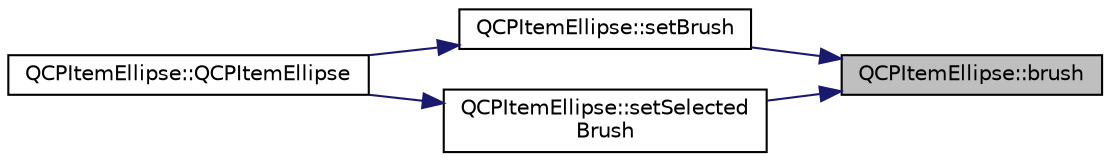 digraph "QCPItemEllipse::brush"
{
 // LATEX_PDF_SIZE
  edge [fontname="Helvetica",fontsize="10",labelfontname="Helvetica",labelfontsize="10"];
  node [fontname="Helvetica",fontsize="10",shape=record];
  rankdir="RL";
  Node1 [label="QCPItemEllipse::brush",height=0.2,width=0.4,color="black", fillcolor="grey75", style="filled", fontcolor="black",tooltip=" "];
  Node1 -> Node2 [dir="back",color="midnightblue",fontsize="10",style="solid",fontname="Helvetica"];
  Node2 [label="QCPItemEllipse::setBrush",height=0.2,width=0.4,color="black", fillcolor="white", style="filled",URL="$classQCPItemEllipse.html#a49fc74e6965834e873d027d026def798",tooltip=" "];
  Node2 -> Node3 [dir="back",color="midnightblue",fontsize="10",style="solid",fontname="Helvetica"];
  Node3 [label="QCPItemEllipse::QCPItemEllipse",height=0.2,width=0.4,color="black", fillcolor="white", style="filled",URL="$classQCPItemEllipse.html#a759b77ef002515eba0263b5447ecb3fb",tooltip=" "];
  Node1 -> Node4 [dir="back",color="midnightblue",fontsize="10",style="solid",fontname="Helvetica"];
  Node4 [label="QCPItemEllipse::setSelected\lBrush",height=0.2,width=0.4,color="black", fillcolor="white", style="filled",URL="$classQCPItemEllipse.html#a9693501cfaa43a099655c75bed0dab3f",tooltip=" "];
  Node4 -> Node3 [dir="back",color="midnightblue",fontsize="10",style="solid",fontname="Helvetica"];
}
